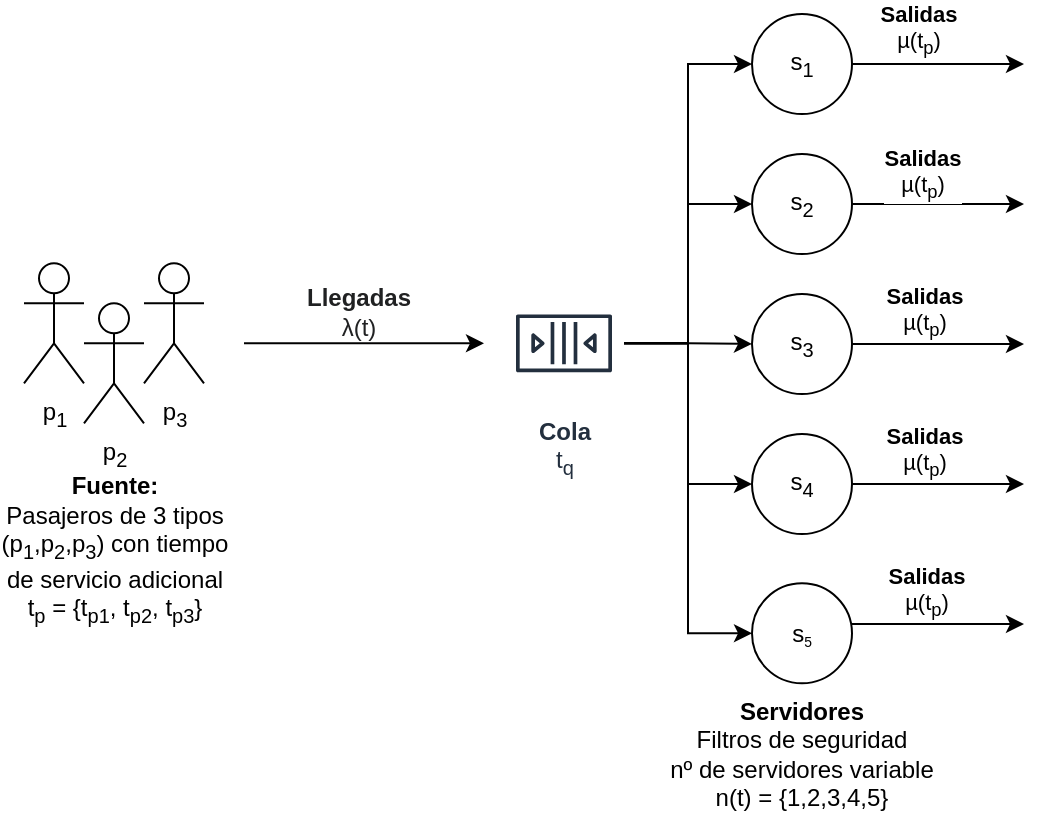 <mxfile version="22.1.7" type="device">
  <diagram name="Página-1" id="6fAi4NUd9_W4bFxWVCMA">
    <mxGraphModel dx="875" dy="464" grid="1" gridSize="10" guides="1" tooltips="1" connect="1" arrows="1" fold="1" page="1" pageScale="1" pageWidth="827" pageHeight="1169" math="0" shadow="0">
      <root>
        <mxCell id="0" />
        <mxCell id="1" parent="0" />
        <mxCell id="PEUnOxeaPjkk0fc3BvXq-1" value="p&lt;sub style=&quot;&quot;&gt;2&lt;/sub&gt;&lt;br&gt;&lt;b&gt;Fuente:&lt;/b&gt;&lt;br&gt;Pasajeros de 3 tipos&lt;br&gt;(p&lt;sub&gt;1&lt;/sub&gt;,p&lt;sub&gt;2&lt;/sub&gt;,p&lt;sub&gt;3&lt;/sub&gt;) con tiempo&lt;br&gt;de servicio adicional&lt;br&gt;t&lt;sub&gt;p&lt;/sub&gt;&amp;nbsp;= {t&lt;sub&gt;p1&lt;/sub&gt;, t&lt;sub&gt;p2&lt;/sub&gt;, t&lt;sub&gt;p3&lt;/sub&gt;}" style="shape=umlActor;verticalLabelPosition=bottom;verticalAlign=top;html=1;outlineConnect=0;" parent="1" vertex="1">
          <mxGeometry x="50" y="154.64" width="30" height="60" as="geometry" />
        </mxCell>
        <mxCell id="PEUnOxeaPjkk0fc3BvXq-2" value="p&lt;sub&gt;1&lt;/sub&gt;" style="shape=umlActor;verticalLabelPosition=bottom;verticalAlign=top;html=1;outlineConnect=0;" parent="1" vertex="1">
          <mxGeometry x="20" y="134.64" width="30" height="60" as="geometry" />
        </mxCell>
        <mxCell id="PEUnOxeaPjkk0fc3BvXq-3" value="p&lt;sub&gt;3&lt;/sub&gt;" style="shape=umlActor;verticalLabelPosition=bottom;verticalAlign=top;html=1;outlineConnect=0;" parent="1" vertex="1">
          <mxGeometry x="80" y="134.64" width="30" height="60" as="geometry" />
        </mxCell>
        <mxCell id="PEUnOxeaPjkk0fc3BvXq-4" value="" style="endArrow=classic;html=1;rounded=0;" parent="1" edge="1">
          <mxGeometry width="50" height="50" relative="1" as="geometry">
            <mxPoint x="130" y="174.64" as="sourcePoint" />
            <mxPoint x="250" y="174.64" as="targetPoint" />
          </mxGeometry>
        </mxCell>
        <mxCell id="PEUnOxeaPjkk0fc3BvXq-5" value="&lt;span style=&quot;color: rgb(32, 33, 34); font-family: sans-serif; font-size: 12px; text-align: start;&quot;&gt;&lt;b style=&quot;font-size: 12px;&quot;&gt;Llegadas&lt;/b&gt;&lt;br style=&quot;font-size: 12px;&quot;&gt;λ(t)&lt;/span&gt;" style="edgeLabel;html=1;align=center;verticalAlign=bottom;resizable=0;points=[];fontSize=12;labelBackgroundColor=#FFFFFF;labelPosition=center;verticalLabelPosition=top;" parent="PEUnOxeaPjkk0fc3BvXq-4" vertex="1" connectable="0">
          <mxGeometry x="-0.052" y="-1" relative="1" as="geometry">
            <mxPoint as="offset" />
          </mxGeometry>
        </mxCell>
        <mxCell id="PEUnOxeaPjkk0fc3BvXq-7" style="edgeStyle=orthogonalEdgeStyle;rounded=0;orthogonalLoop=1;jettySize=auto;html=1;" parent="1" source="PEUnOxeaPjkk0fc3BvXq-10" target="PEUnOxeaPjkk0fc3BvXq-19" edge="1">
          <mxGeometry relative="1" as="geometry" />
        </mxCell>
        <mxCell id="PEUnOxeaPjkk0fc3BvXq-8" style="edgeStyle=orthogonalEdgeStyle;rounded=0;orthogonalLoop=1;jettySize=auto;html=1;entryX=0;entryY=0.5;entryDx=0;entryDy=0;" parent="1" source="PEUnOxeaPjkk0fc3BvXq-10" target="PEUnOxeaPjkk0fc3BvXq-22" edge="1">
          <mxGeometry relative="1" as="geometry" />
        </mxCell>
        <mxCell id="PEUnOxeaPjkk0fc3BvXq-9" style="edgeStyle=orthogonalEdgeStyle;rounded=0;orthogonalLoop=1;jettySize=auto;html=1;entryX=0;entryY=0.5;entryDx=0;entryDy=0;" parent="1" source="PEUnOxeaPjkk0fc3BvXq-10" target="PEUnOxeaPjkk0fc3BvXq-13" edge="1">
          <mxGeometry relative="1" as="geometry" />
        </mxCell>
        <mxCell id="JZB03r15zWXtzSb2GCsy-5" style="edgeStyle=orthogonalEdgeStyle;rounded=0;orthogonalLoop=1;jettySize=auto;html=1;entryX=0;entryY=0.5;entryDx=0;entryDy=0;" parent="1" source="PEUnOxeaPjkk0fc3BvXq-10" target="JZB03r15zWXtzSb2GCsy-3" edge="1">
          <mxGeometry relative="1" as="geometry" />
        </mxCell>
        <mxCell id="JZB03r15zWXtzSb2GCsy-6" style="edgeStyle=orthogonalEdgeStyle;rounded=0;orthogonalLoop=1;jettySize=auto;html=1;entryX=0;entryY=0.5;entryDx=0;entryDy=0;" parent="1" source="PEUnOxeaPjkk0fc3BvXq-10" target="PEUnOxeaPjkk0fc3BvXq-16" edge="1">
          <mxGeometry relative="1" as="geometry" />
        </mxCell>
        <mxCell id="PEUnOxeaPjkk0fc3BvXq-10" value="&lt;b&gt;Cola&lt;br&gt;&lt;/b&gt;t&lt;sub&gt;q&lt;/sub&gt;" style="sketch=0;outlineConnect=0;fontColor=#232F3E;gradientColor=none;strokeColor=#232F3E;fillColor=#ffffff;dashed=0;verticalLabelPosition=bottom;verticalAlign=top;align=center;html=1;fontSize=12;fontStyle=0;aspect=fixed;shape=mxgraph.aws4.resourceIcon;resIcon=mxgraph.aws4.queue;" parent="1" vertex="1">
          <mxGeometry x="260" y="144.64" width="60" height="60" as="geometry" />
        </mxCell>
        <mxCell id="PEUnOxeaPjkk0fc3BvXq-11" style="edgeStyle=orthogonalEdgeStyle;rounded=0;orthogonalLoop=1;jettySize=auto;html=1;" parent="1" source="PEUnOxeaPjkk0fc3BvXq-13" edge="1">
          <mxGeometry relative="1" as="geometry">
            <mxPoint x="520" y="35" as="targetPoint" />
          </mxGeometry>
        </mxCell>
        <mxCell id="PEUnOxeaPjkk0fc3BvXq-12" value="&lt;b style=&quot;border-color: var(--border-color);&quot;&gt;Salidas&lt;/b&gt;&lt;br style=&quot;border-color: var(--border-color);&quot;&gt;µ(t&lt;sub&gt;p&lt;/sub&gt;)" style="edgeLabel;html=1;align=center;verticalAlign=bottom;resizable=0;points=[];labelPosition=center;verticalLabelPosition=top;" parent="PEUnOxeaPjkk0fc3BvXq-11" vertex="1" connectable="0">
          <mxGeometry x="-0.233" y="1" relative="1" as="geometry">
            <mxPoint as="offset" />
          </mxGeometry>
        </mxCell>
        <mxCell id="PEUnOxeaPjkk0fc3BvXq-13" value="s&lt;sub&gt;1&lt;/sub&gt;" style="ellipse;whiteSpace=wrap;html=1;aspect=fixed;" parent="1" vertex="1">
          <mxGeometry x="384" y="10.0" width="50" height="50" as="geometry" />
        </mxCell>
        <mxCell id="PEUnOxeaPjkk0fc3BvXq-14" style="edgeStyle=orthogonalEdgeStyle;rounded=0;orthogonalLoop=1;jettySize=auto;html=1;" parent="1" source="PEUnOxeaPjkk0fc3BvXq-16" edge="1">
          <mxGeometry relative="1" as="geometry">
            <mxPoint x="520" y="105" as="targetPoint" />
          </mxGeometry>
        </mxCell>
        <mxCell id="PEUnOxeaPjkk0fc3BvXq-15" value="&lt;b style=&quot;border-color: var(--border-color);&quot;&gt;Salidas&lt;/b&gt;&lt;br style=&quot;border-color: var(--border-color);&quot;&gt;µ(t&lt;sub&gt;p&lt;/sub&gt;)" style="edgeLabel;html=1;align=center;verticalAlign=bottom;resizable=0;points=[];labelPosition=center;verticalLabelPosition=top;" parent="PEUnOxeaPjkk0fc3BvXq-14" vertex="1" connectable="0">
          <mxGeometry x="-0.196" y="-1" relative="1" as="geometry">
            <mxPoint as="offset" />
          </mxGeometry>
        </mxCell>
        <mxCell id="PEUnOxeaPjkk0fc3BvXq-16" value="s&lt;sub&gt;2&lt;/sub&gt;" style="ellipse;whiteSpace=wrap;html=1;aspect=fixed;" parent="1" vertex="1">
          <mxGeometry x="384" y="80" width="50" height="50" as="geometry" />
        </mxCell>
        <mxCell id="PEUnOxeaPjkk0fc3BvXq-17" style="edgeStyle=orthogonalEdgeStyle;rounded=0;orthogonalLoop=1;jettySize=auto;html=1;" parent="1" source="PEUnOxeaPjkk0fc3BvXq-19" edge="1">
          <mxGeometry relative="1" as="geometry">
            <mxPoint x="520" y="175.0" as="targetPoint" />
          </mxGeometry>
        </mxCell>
        <mxCell id="PEUnOxeaPjkk0fc3BvXq-18" value="&lt;b style=&quot;border-color: var(--border-color);&quot;&gt;Salidas&lt;/b&gt;&lt;br style=&quot;border-color: var(--border-color);&quot;&gt;µ(t&lt;sub&gt;p&lt;/sub&gt;)" style="edgeLabel;html=1;align=center;verticalAlign=bottom;resizable=0;points=[];labelPosition=center;verticalLabelPosition=top;" parent="PEUnOxeaPjkk0fc3BvXq-17" vertex="1" connectable="0">
          <mxGeometry x="-0.094" relative="1" as="geometry">
            <mxPoint x="-3" as="offset" />
          </mxGeometry>
        </mxCell>
        <mxCell id="PEUnOxeaPjkk0fc3BvXq-19" value="s&lt;sub&gt;3&lt;/sub&gt;" style="ellipse;whiteSpace=wrap;html=1;aspect=fixed;" parent="1" vertex="1">
          <mxGeometry x="384" y="150.0" width="50" height="50" as="geometry" />
        </mxCell>
        <mxCell id="PEUnOxeaPjkk0fc3BvXq-20" style="edgeStyle=orthogonalEdgeStyle;rounded=0;orthogonalLoop=1;jettySize=auto;html=1;" parent="1" source="PEUnOxeaPjkk0fc3BvXq-22" edge="1">
          <mxGeometry relative="1" as="geometry">
            <mxPoint x="520" y="245.0" as="targetPoint" />
          </mxGeometry>
        </mxCell>
        <mxCell id="PEUnOxeaPjkk0fc3BvXq-21" value="&lt;b&gt;Salidas&lt;/b&gt;&lt;br style=&quot;border-color: var(--border-color);&quot;&gt;µ(t&lt;sub&gt;p&lt;/sub&gt;)" style="edgeLabel;html=1;align=center;verticalAlign=bottom;resizable=0;points=[];labelPosition=center;verticalLabelPosition=top;" parent="PEUnOxeaPjkk0fc3BvXq-20" vertex="1" connectable="0">
          <mxGeometry x="0.057" y="1" relative="1" as="geometry">
            <mxPoint x="-9" y="1" as="offset" />
          </mxGeometry>
        </mxCell>
        <mxCell id="PEUnOxeaPjkk0fc3BvXq-22" value="s&lt;sub&gt;4&lt;/sub&gt;" style="ellipse;whiteSpace=wrap;html=1;aspect=fixed;" parent="1" vertex="1">
          <mxGeometry x="384" y="220.0" width="50" height="50" as="geometry" />
        </mxCell>
        <mxCell id="JZB03r15zWXtzSb2GCsy-1" style="edgeStyle=orthogonalEdgeStyle;rounded=0;orthogonalLoop=1;jettySize=auto;html=1;" parent="1" edge="1">
          <mxGeometry relative="1" as="geometry">
            <mxPoint x="520" y="315.0" as="targetPoint" />
            <mxPoint x="434.0" y="315.034" as="sourcePoint" />
          </mxGeometry>
        </mxCell>
        <mxCell id="JZB03r15zWXtzSb2GCsy-2" value="&lt;b&gt;Salidas&lt;/b&gt;&lt;br style=&quot;border-color: var(--border-color);&quot;&gt;µ(t&lt;sub&gt;p&lt;/sub&gt;)" style="edgeLabel;html=1;align=center;verticalAlign=bottom;resizable=0;points=[];labelPosition=center;verticalLabelPosition=top;" parent="JZB03r15zWXtzSb2GCsy-1" vertex="1" connectable="0">
          <mxGeometry x="0.057" y="1" relative="1" as="geometry">
            <mxPoint x="-9" y="1" as="offset" />
          </mxGeometry>
        </mxCell>
        <mxCell id="JZB03r15zWXtzSb2GCsy-3" value="s&lt;span style=&quot;font-size: 8.333px;&quot;&gt;&lt;sub&gt;5&lt;/sub&gt;&lt;/span&gt;" style="ellipse;whiteSpace=wrap;html=1;aspect=fixed;" parent="1" vertex="1">
          <mxGeometry x="384" y="294.64" width="50" height="50" as="geometry" />
        </mxCell>
        <mxCell id="JZB03r15zWXtzSb2GCsy-4" value="&lt;b&gt;Servidores&lt;/b&gt;&lt;br&gt;Filtros de seguridad&lt;br&gt;nº de servidores variable&lt;br&gt;n(t) = {1,2,3,4,5}" style="text;html=1;strokeColor=none;fillColor=none;align=center;verticalAlign=middle;whiteSpace=wrap;rounded=0;" parent="1" vertex="1">
          <mxGeometry x="334" y="364.64" width="150" height="30" as="geometry" />
        </mxCell>
      </root>
    </mxGraphModel>
  </diagram>
</mxfile>
